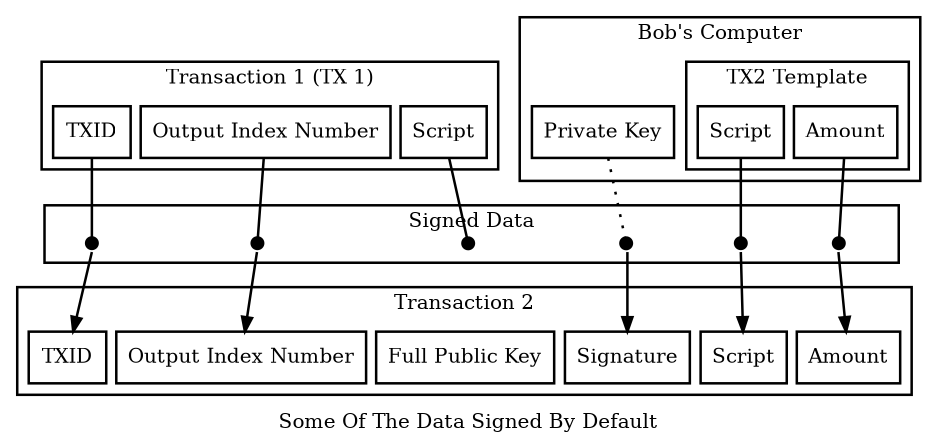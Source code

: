 digraph blockchain {

size="6.25";

//splines = "false";
rankdir=TB;
ranksep=-0.1;
//splines=ortho;
overlap = true;
nodesep = 0.1;

node [ shape = box, penwidth = 1.75 ];
edge [ penwidth = 1.75, minlen = 2 ];
penwidth = 1.75;

subgraph cluster_tx1 {
    tx1_txid [ label = "TXID" ];
    tx1_vout [ label = "Output Index Number" ];
    tx1_script [ label = "Script" ];

    label = "Transaction 1 (TX 1)"
}



subgraph cluster_sig {
    node [ style = "invis", label = "", height=0 ];

    sig_tx1_txid [ width = 0.7 ];
    sig_tx1_vout [ width = 2.3 ];
    sig_tx1_script [ width = 1.6 ];
    //nil_pubkey [ width = 1.3 ];
    sig_tx2t_script [ width = 0.75 ];
    sig_tx2t_amount [ width = 0.95 ];
    signature [ width = 1.25 ];


    label = "Signed Data"
}

subgraph cluster_tx2 {
    tx2_tx1_txid [ label = "TXID" ];
    tx2_tx1_vout [ label = "Output Index Number" ];
    tx2_script [ label = "Script" ];
    public_key [ label = "Full Public Key" ];
    tx2_amount [ label = "Amount" ];
    tx2_signature [ label = "Signature" ];

    label = "Transaction 2"
}

subgraph cluster_bob {
    private_key [ label = "Private Key" ];

    label = "Bob's Computer"
subgraph cluster_tx2t {
    tx2t_script [ label = "Script" ];
    tx2t_amount [ label = "Amount" ];

    label = "TX2 Template"
}

}

{
edge [ arrowhead = "dot" ];
tx1_script -> sig_tx1_script;
tx1_txid -> sig_tx1_txid;
tx1_vout -> sig_tx1_vout;
tx2t_script -> sig_tx2t_script;
tx2t_amount -> sig_tx2t_amount;
private_key -> signature [ style = "dotted" ];
}


sig_tx1_txid -> tx2_tx1_txid;
sig_tx1_vout -> tx2_tx1_vout;
sig_tx2t_script -> tx2_script;
sig_tx2t_amount -> tx2_amount;
signature -> tx2_signature;





label = "Some Of The Data Signed By Default"
}
